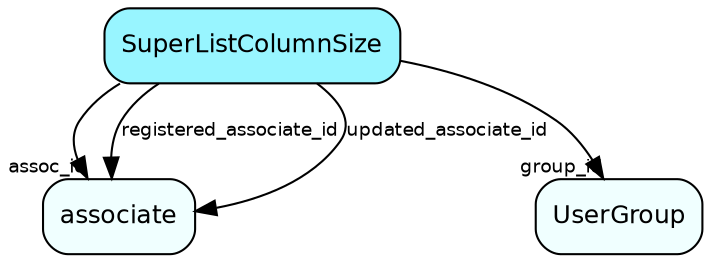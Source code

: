 digraph SuperListColumnSize  {
node [shape = box style="rounded, filled" fontname = "Helvetica" fontsize = "12" ]
edge [fontname = "Helvetica" fontsize = "9"]

SuperListColumnSize[fillcolor = "cadetblue1"]
associate[fillcolor = "azure1"]
UserGroup[fillcolor = "azure1"]
SuperListColumnSize -> associate [headlabel = "assoc_id"]
SuperListColumnSize -> associate [label = "registered_associate_id"]
SuperListColumnSize -> associate [label = "updated_associate_id"]
SuperListColumnSize -> UserGroup [headlabel = "group_id"]
}
